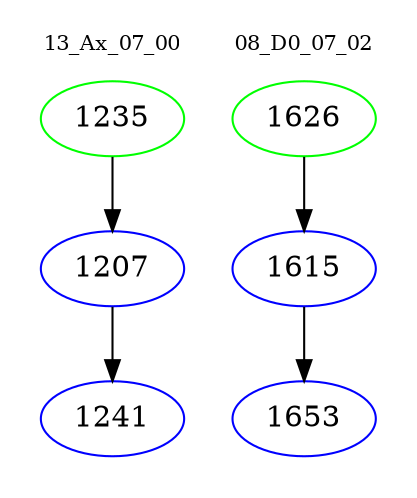 digraph{
subgraph cluster_0 {
color = white
label = "13_Ax_07_00";
fontsize=10;
T0_1235 [label="1235", color="green"]
T0_1235 -> T0_1207 [color="black"]
T0_1207 [label="1207", color="blue"]
T0_1207 -> T0_1241 [color="black"]
T0_1241 [label="1241", color="blue"]
}
subgraph cluster_1 {
color = white
label = "08_D0_07_02";
fontsize=10;
T1_1626 [label="1626", color="green"]
T1_1626 -> T1_1615 [color="black"]
T1_1615 [label="1615", color="blue"]
T1_1615 -> T1_1653 [color="black"]
T1_1653 [label="1653", color="blue"]
}
}
